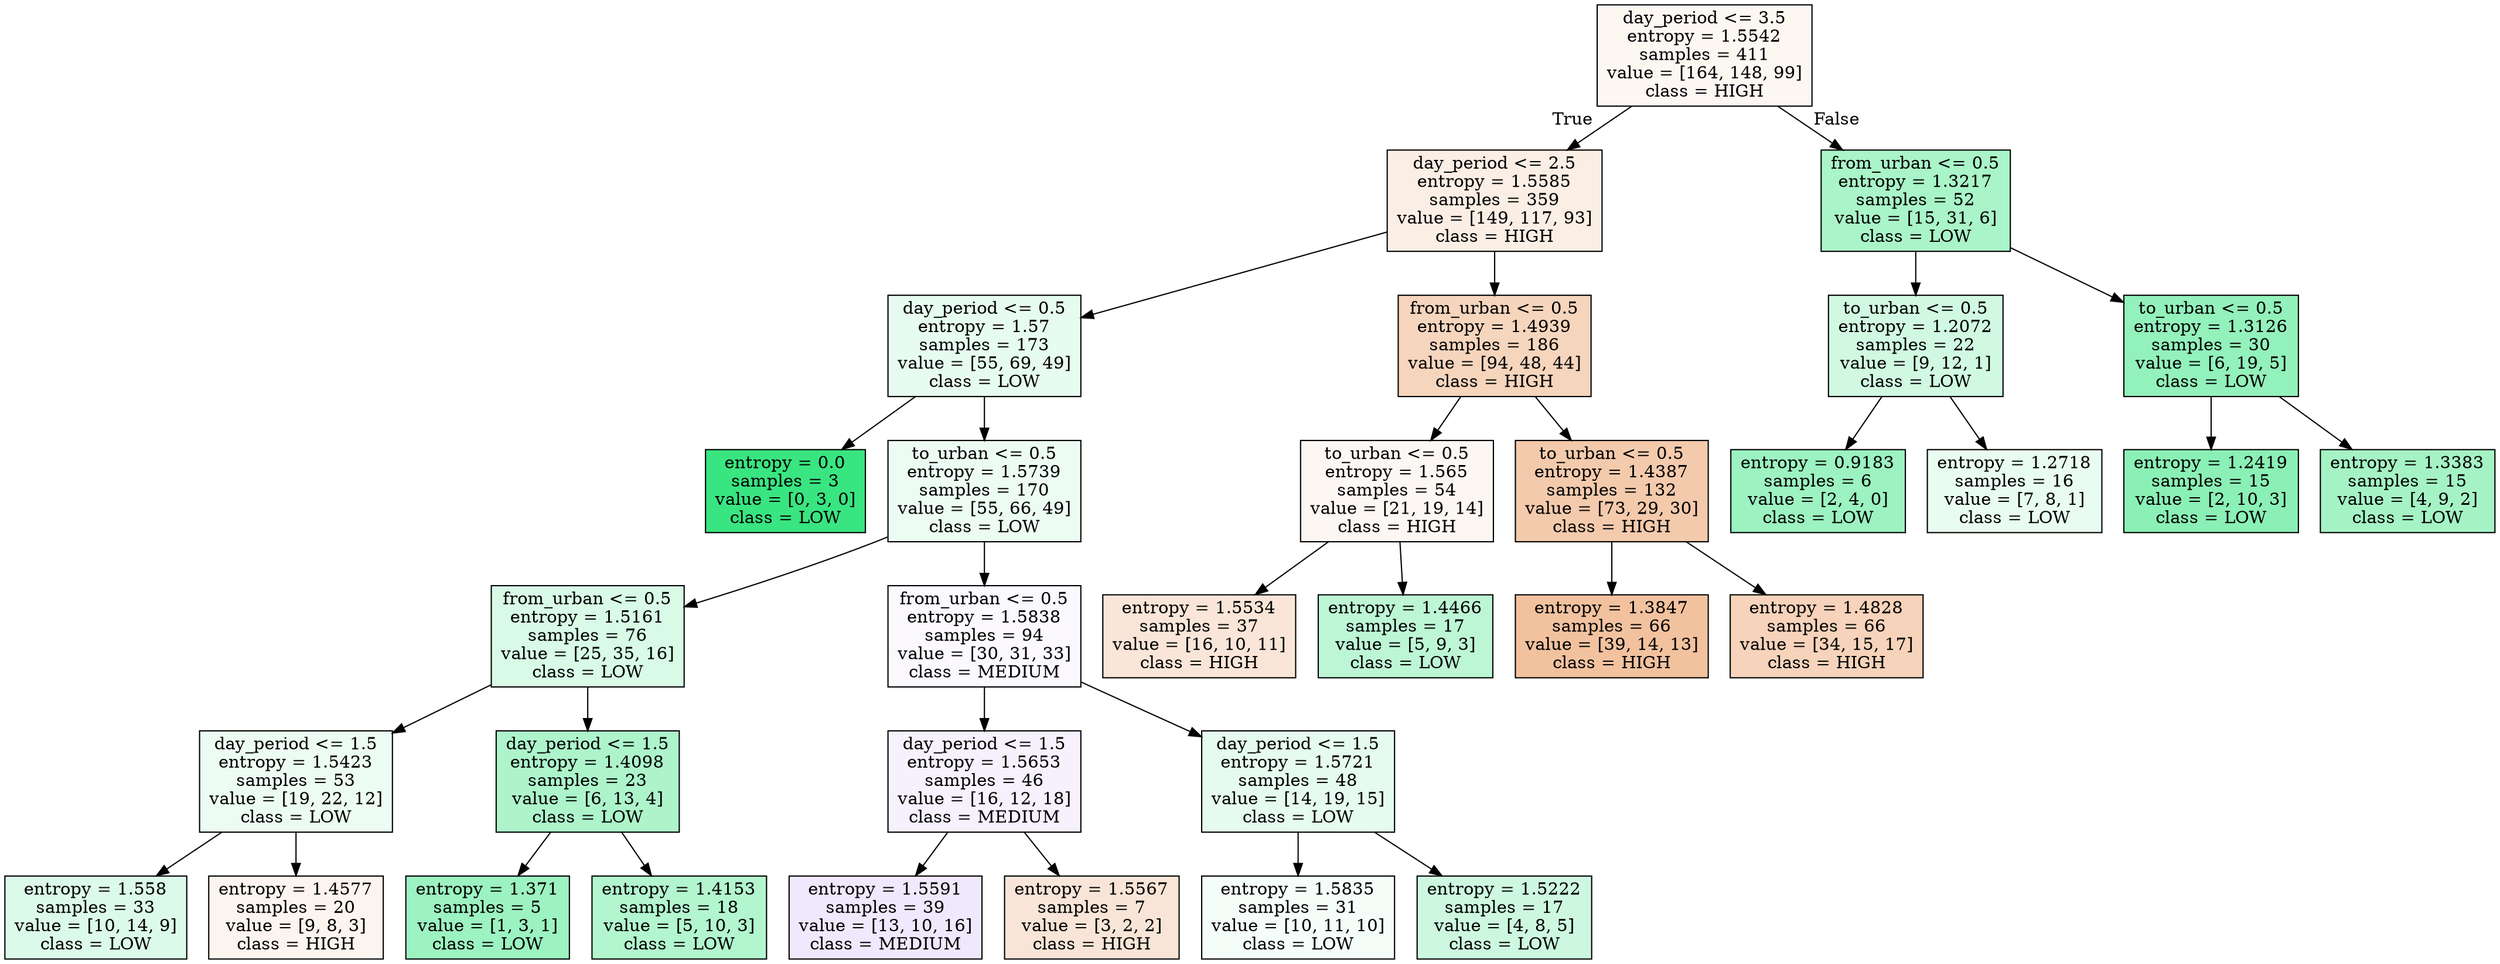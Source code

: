 digraph Tree {
node [shape=box, style="filled", color="black"] ;
0 [label="day_period <= 3.5\nentropy = 1.5542\nsamples = 411\nvalue = [164, 148, 99]\nclass = HIGH", fillcolor="#e5813910"] ;
1 [label="day_period <= 2.5\nentropy = 1.5585\nsamples = 359\nvalue = [149, 117, 93]\nclass = HIGH", fillcolor="#e5813922"] ;
0 -> 1 [labeldistance=2.5, labelangle=45, headlabel="True"] ;
2 [label="day_period <= 0.5\nentropy = 1.57\nsamples = 173\nvalue = [55, 69, 49]\nclass = LOW", fillcolor="#39e5811e"] ;
1 -> 2 ;
3 [label="entropy = 0.0\nsamples = 3\nvalue = [0, 3, 0]\nclass = LOW", fillcolor="#39e581ff"] ;
2 -> 3 ;
4 [label="to_urban <= 0.5\nentropy = 1.5739\nsamples = 170\nvalue = [55, 66, 49]\nclass = LOW", fillcolor="#39e58118"] ;
2 -> 4 ;
5 [label="from_urban <= 0.5\nentropy = 1.5161\nsamples = 76\nvalue = [25, 35, 16]\nclass = LOW", fillcolor="#39e58132"] ;
4 -> 5 ;
6 [label="day_period <= 1.5\nentropy = 1.5423\nsamples = 53\nvalue = [19, 22, 12]\nclass = LOW", fillcolor="#39e58117"] ;
5 -> 6 ;
7 [label="entropy = 1.558\nsamples = 33\nvalue = [10, 14, 9]\nclass = LOW", fillcolor="#39e5812c"] ;
6 -> 7 ;
8 [label="entropy = 1.4577\nsamples = 20\nvalue = [9, 8, 3]\nclass = HIGH", fillcolor="#e5813915"] ;
6 -> 8 ;
9 [label="day_period <= 1.5\nentropy = 1.4098\nsamples = 23\nvalue = [6, 13, 4]\nclass = LOW", fillcolor="#39e58169"] ;
5 -> 9 ;
10 [label="entropy = 1.371\nsamples = 5\nvalue = [1, 3, 1]\nclass = LOW", fillcolor="#39e5817f"] ;
9 -> 10 ;
11 [label="entropy = 1.4153\nsamples = 18\nvalue = [5, 10, 3]\nclass = LOW", fillcolor="#39e58162"] ;
9 -> 11 ;
12 [label="from_urban <= 0.5\nentropy = 1.5838\nsamples = 94\nvalue = [30, 31, 33]\nclass = MEDIUM", fillcolor="#8139e508"] ;
4 -> 12 ;
13 [label="day_period <= 1.5\nentropy = 1.5653\nsamples = 46\nvalue = [16, 12, 18]\nclass = MEDIUM", fillcolor="#8139e511"] ;
12 -> 13 ;
14 [label="entropy = 1.5591\nsamples = 39\nvalue = [13, 10, 16]\nclass = MEDIUM", fillcolor="#8139e51d"] ;
13 -> 14 ;
15 [label="entropy = 1.5567\nsamples = 7\nvalue = [3, 2, 2]\nclass = HIGH", fillcolor="#e5813933"] ;
13 -> 15 ;
16 [label="day_period <= 1.5\nentropy = 1.5721\nsamples = 48\nvalue = [14, 19, 15]\nclass = LOW", fillcolor="#39e5811f"] ;
12 -> 16 ;
17 [label="entropy = 1.5835\nsamples = 31\nvalue = [10, 11, 10]\nclass = LOW", fillcolor="#39e5810c"] ;
16 -> 17 ;
18 [label="entropy = 1.5222\nsamples = 17\nvalue = [4, 8, 5]\nclass = LOW", fillcolor="#39e58140"] ;
16 -> 18 ;
19 [label="from_urban <= 0.5\nentropy = 1.4939\nsamples = 186\nvalue = [94, 48, 44]\nclass = HIGH", fillcolor="#e5813955"] ;
1 -> 19 ;
20 [label="to_urban <= 0.5\nentropy = 1.565\nsamples = 54\nvalue = [21, 19, 14]\nclass = HIGH", fillcolor="#e581390f"] ;
19 -> 20 ;
21 [label="entropy = 1.5534\nsamples = 37\nvalue = [16, 10, 11]\nclass = HIGH", fillcolor="#e5813931"] ;
20 -> 21 ;
22 [label="entropy = 1.4466\nsamples = 17\nvalue = [5, 9, 3]\nclass = LOW", fillcolor="#39e58155"] ;
20 -> 22 ;
23 [label="to_urban <= 0.5\nentropy = 1.4387\nsamples = 132\nvalue = [73, 29, 30]\nclass = HIGH", fillcolor="#e581396b"] ;
19 -> 23 ;
24 [label="entropy = 1.3847\nsamples = 66\nvalue = [39, 14, 13]\nclass = HIGH", fillcolor="#e581397b"] ;
23 -> 24 ;
25 [label="entropy = 1.4828\nsamples = 66\nvalue = [34, 15, 17]\nclass = HIGH", fillcolor="#e5813958"] ;
23 -> 25 ;
26 [label="from_urban <= 0.5\nentropy = 1.3217\nsamples = 52\nvalue = [15, 31, 6]\nclass = LOW", fillcolor="#39e5816e"] ;
0 -> 26 [labeldistance=2.5, labelangle=-45, headlabel="False"] ;
27 [label="to_urban <= 0.5\nentropy = 1.2072\nsamples = 22\nvalue = [9, 12, 1]\nclass = LOW", fillcolor="#39e5813b"] ;
26 -> 27 ;
28 [label="entropy = 0.9183\nsamples = 6\nvalue = [2, 4, 0]\nclass = LOW", fillcolor="#39e5817f"] ;
27 -> 28 ;
29 [label="entropy = 1.2718\nsamples = 16\nvalue = [7, 8, 1]\nclass = LOW", fillcolor="#39e5811c"] ;
27 -> 29 ;
30 [label="to_urban <= 0.5\nentropy = 1.3126\nsamples = 30\nvalue = [6, 19, 5]\nclass = LOW", fillcolor="#39e5818a"] ;
26 -> 30 ;
31 [label="entropy = 1.2419\nsamples = 15\nvalue = [2, 10, 3]\nclass = LOW", fillcolor="#39e58195"] ;
30 -> 31 ;
32 [label="entropy = 1.3383\nsamples = 15\nvalue = [4, 9, 2]\nclass = LOW", fillcolor="#39e58174"] ;
30 -> 32 ;
}